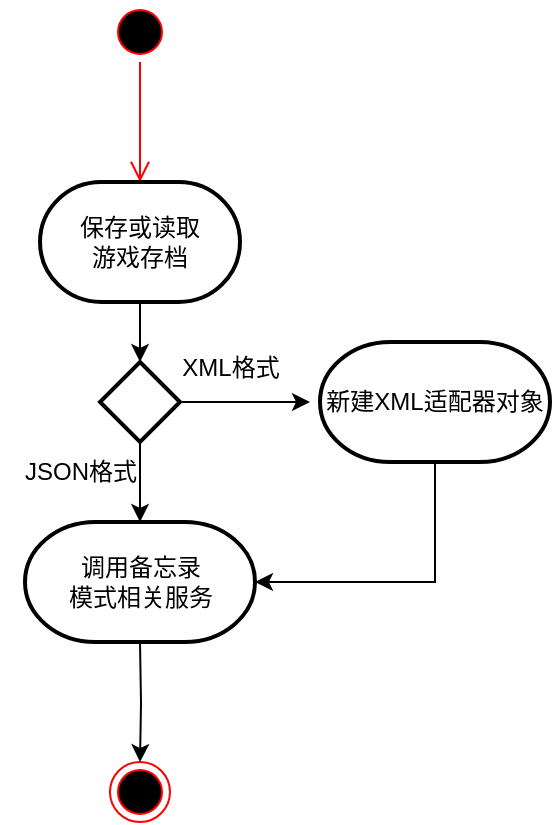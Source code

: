 <mxfile version="22.1.16" type="device">
  <diagram name="Page-1" id="80Xx5_V7AYoYYCBFcPBS">
    <mxGraphModel dx="627" dy="518" grid="1" gridSize="10" guides="1" tooltips="1" connect="1" arrows="1" fold="1" page="1" pageScale="1" pageWidth="850" pageHeight="1100" math="0" shadow="0">
      <root>
        <mxCell id="0" />
        <mxCell id="1" parent="0" />
        <mxCell id="6V_RxtZbmtCBJ1EOpkRF-196" value="" style="ellipse;html=1;shape=startState;fillColor=#000000;strokeColor=#ff0000;" vertex="1" parent="1">
          <mxGeometry x="220" y="60" width="30" height="30" as="geometry" />
        </mxCell>
        <mxCell id="6V_RxtZbmtCBJ1EOpkRF-197" value="" style="edgeStyle=orthogonalEdgeStyle;html=1;verticalAlign=bottom;endArrow=open;endSize=8;strokeColor=#ff0000;rounded=0;" edge="1" source="6V_RxtZbmtCBJ1EOpkRF-196" parent="1">
          <mxGeometry relative="1" as="geometry">
            <mxPoint x="235" y="150" as="targetPoint" />
          </mxGeometry>
        </mxCell>
        <mxCell id="6V_RxtZbmtCBJ1EOpkRF-199" value="保存或读取&lt;br&gt;游戏存档" style="strokeWidth=2;html=1;shape=mxgraph.flowchart.terminator;whiteSpace=wrap;" vertex="1" parent="1">
          <mxGeometry x="185" y="150" width="100" height="60" as="geometry" />
        </mxCell>
        <mxCell id="6V_RxtZbmtCBJ1EOpkRF-205" value="" style="ellipse;html=1;shape=endState;fillColor=#000000;strokeColor=#ff0000;" vertex="1" parent="1">
          <mxGeometry x="220" y="440" width="30" height="30" as="geometry" />
        </mxCell>
        <mxCell id="6V_RxtZbmtCBJ1EOpkRF-226" style="edgeStyle=orthogonalEdgeStyle;rounded=0;orthogonalLoop=1;jettySize=auto;html=1;exitX=0.5;exitY=1;exitDx=0;exitDy=0;exitPerimeter=0;entryX=0.5;entryY=0;entryDx=0;entryDy=0;" edge="1" parent="1" target="6V_RxtZbmtCBJ1EOpkRF-205">
          <mxGeometry relative="1" as="geometry">
            <mxPoint x="235.0" y="380" as="sourcePoint" />
          </mxGeometry>
        </mxCell>
        <mxCell id="6V_RxtZbmtCBJ1EOpkRF-240" value="" style="edgeStyle=orthogonalEdgeStyle;rounded=0;orthogonalLoop=1;jettySize=auto;html=1;exitX=0.5;exitY=1;exitDx=0;exitDy=0;exitPerimeter=0;entryX=0.5;entryY=0;entryDx=0;entryDy=0;entryPerimeter=0;" edge="1" parent="1" source="6V_RxtZbmtCBJ1EOpkRF-199" target="6V_RxtZbmtCBJ1EOpkRF-248">
          <mxGeometry relative="1" as="geometry">
            <mxPoint x="235" y="280" as="sourcePoint" />
            <mxPoint x="235" y="410" as="targetPoint" />
          </mxGeometry>
        </mxCell>
        <mxCell id="6V_RxtZbmtCBJ1EOpkRF-253" style="edgeStyle=orthogonalEdgeStyle;rounded=0;orthogonalLoop=1;jettySize=auto;html=1;exitX=1;exitY=0.5;exitDx=0;exitDy=0;exitPerimeter=0;entryX=0;entryY=0.5;entryDx=0;entryDy=0;" edge="1" parent="1" source="6V_RxtZbmtCBJ1EOpkRF-248">
          <mxGeometry relative="1" as="geometry">
            <mxPoint x="320.0" y="260" as="targetPoint" />
          </mxGeometry>
        </mxCell>
        <mxCell id="6V_RxtZbmtCBJ1EOpkRF-248" value="" style="strokeWidth=2;html=1;shape=mxgraph.flowchart.decision;whiteSpace=wrap;" vertex="1" parent="1">
          <mxGeometry x="215" y="240" width="40" height="40" as="geometry" />
        </mxCell>
        <mxCell id="6V_RxtZbmtCBJ1EOpkRF-250" style="edgeStyle=orthogonalEdgeStyle;rounded=0;orthogonalLoop=1;jettySize=auto;html=1;exitX=0.5;exitY=1;exitDx=0;exitDy=0;exitPerimeter=0;entryX=0.5;entryY=0;entryDx=0;entryDy=0;entryPerimeter=0;" edge="1" parent="1" source="6V_RxtZbmtCBJ1EOpkRF-248">
          <mxGeometry relative="1" as="geometry">
            <mxPoint x="235.0" y="320" as="targetPoint" />
          </mxGeometry>
        </mxCell>
        <mxCell id="6V_RxtZbmtCBJ1EOpkRF-251" value="JSON格式" style="text;html=1;align=center;verticalAlign=middle;resizable=0;points=[];autosize=1;strokeColor=none;fillColor=none;" vertex="1" parent="1">
          <mxGeometry x="165" y="280" width="80" height="30" as="geometry" />
        </mxCell>
        <mxCell id="6V_RxtZbmtCBJ1EOpkRF-254" value="XML格式" style="text;html=1;align=center;verticalAlign=middle;resizable=0;points=[];autosize=1;strokeColor=none;fillColor=none;" vertex="1" parent="1">
          <mxGeometry x="245" y="228" width="70" height="30" as="geometry" />
        </mxCell>
        <mxCell id="6V_RxtZbmtCBJ1EOpkRF-255" value="新建XML适配器对象" style="strokeWidth=2;html=1;shape=mxgraph.flowchart.terminator;whiteSpace=wrap;" vertex="1" parent="1">
          <mxGeometry x="325" y="230" width="115" height="60" as="geometry" />
        </mxCell>
        <mxCell id="6V_RxtZbmtCBJ1EOpkRF-256" value="调用备忘录&lt;br&gt;模式相关服务" style="strokeWidth=2;html=1;shape=mxgraph.flowchart.terminator;whiteSpace=wrap;" vertex="1" parent="1">
          <mxGeometry x="177.5" y="320" width="115" height="60" as="geometry" />
        </mxCell>
        <mxCell id="6V_RxtZbmtCBJ1EOpkRF-257" style="edgeStyle=orthogonalEdgeStyle;rounded=0;orthogonalLoop=1;jettySize=auto;html=1;exitX=0.5;exitY=1;exitDx=0;exitDy=0;exitPerimeter=0;entryX=1;entryY=0.5;entryDx=0;entryDy=0;entryPerimeter=0;" edge="1" parent="1" source="6V_RxtZbmtCBJ1EOpkRF-255" target="6V_RxtZbmtCBJ1EOpkRF-256">
          <mxGeometry relative="1" as="geometry" />
        </mxCell>
      </root>
    </mxGraphModel>
  </diagram>
</mxfile>
